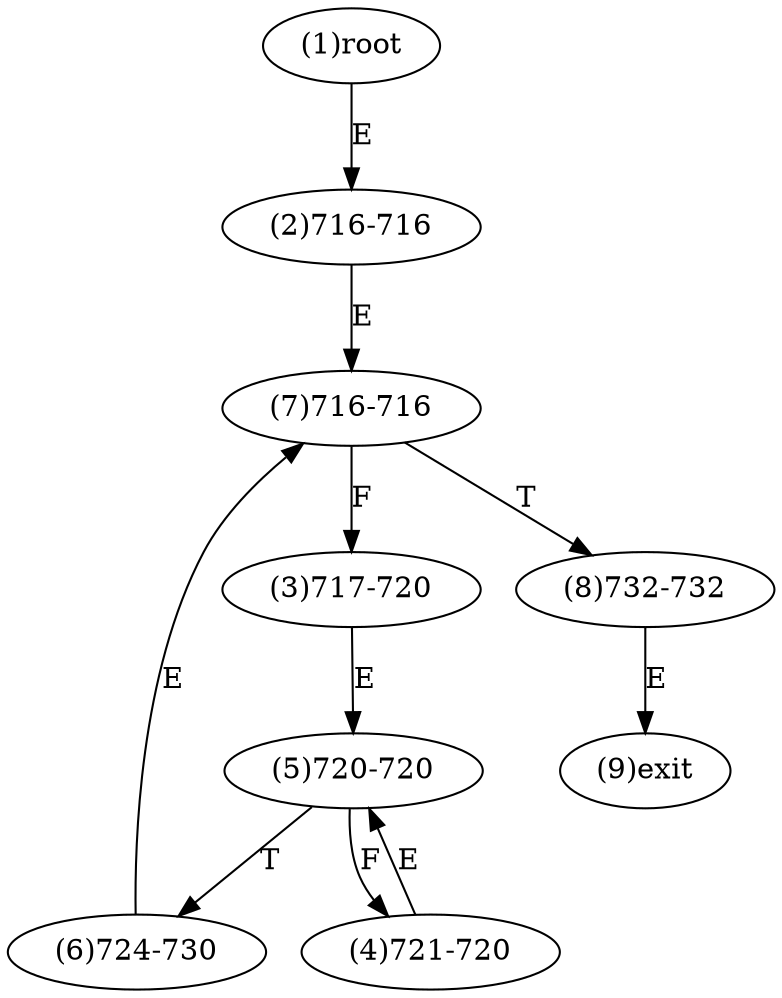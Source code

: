digraph "" { 
1[ label="(1)root"];
2[ label="(2)716-716"];
3[ label="(3)717-720"];
4[ label="(4)721-720"];
5[ label="(5)720-720"];
6[ label="(6)724-730"];
7[ label="(7)716-716"];
8[ label="(8)732-732"];
9[ label="(9)exit"];
1->2[ label="E"];
2->7[ label="E"];
3->5[ label="E"];
4->5[ label="E"];
5->4[ label="F"];
5->6[ label="T"];
6->7[ label="E"];
7->3[ label="F"];
7->8[ label="T"];
8->9[ label="E"];
}
